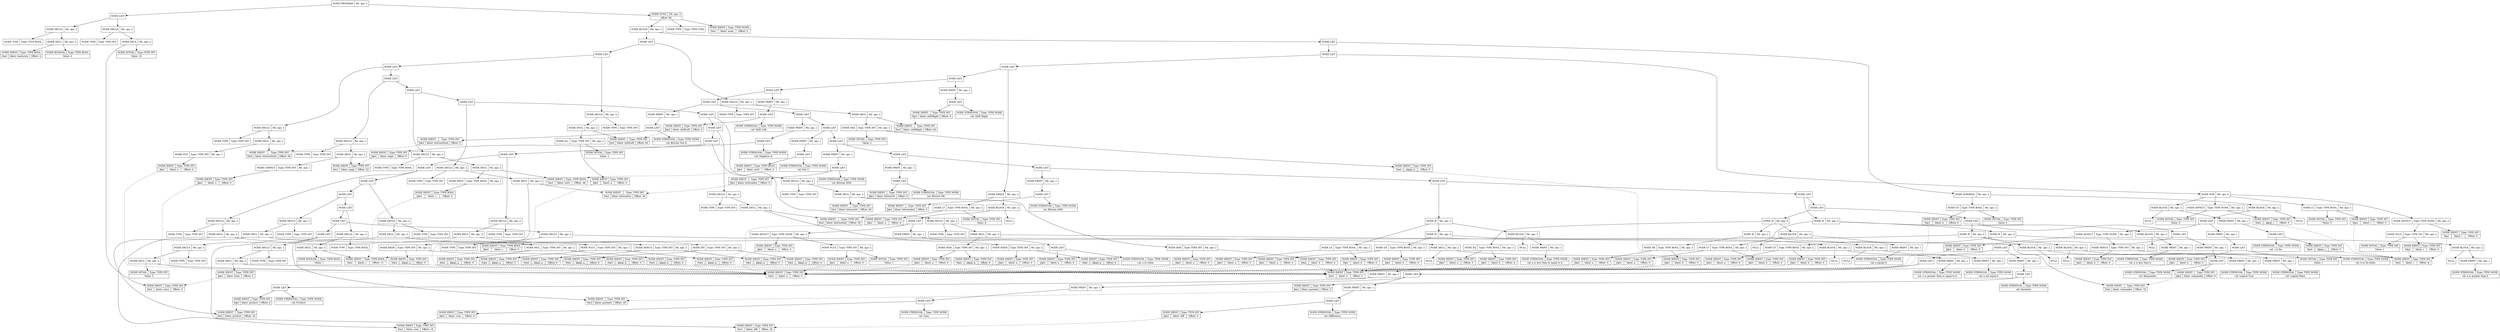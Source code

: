digraph global_vars {
    N1 [shape=record, label="{{NODE PROGRAM|Nb. ops: 2}}"];
    N2 [shape=record, label="{{NODE LIST}}"];
    N3 [shape=record, label="{{NODE DECLS|Nb. ops: 2}}"];
    N4 [shape=record, label="{{NODE TYPE|Type: TYPE INT}}"];
    edge[tailclip=true];
    N3 -> N4
    N5 [shape=record, label="{{NODE DECL|Nb. ops: 2}}"];
    N6 [shape=record, label="{{NODE IDENT|Type: TYPE INT}|{<decl>Decl      |Ident: intos|Offset: 0}}"];
    edge[tailclip=true];
    N5 -> N6
    N7 [shape=record, label="{{NODE INTVAL|Type: TYPE INT}|{Value: 10}}"];
    edge[tailclip=true];
    N5 -> N7
    edge[tailclip=true];
    N3 -> N5
    edge[tailclip=true];
    N2 -> N3
    N8 [shape=record, label="{{NODE DECLS|Nb. ops: 2}}"];
    N9 [shape=record, label="{{NODE TYPE|Type: TYPE BOOL}}"];
    edge[tailclip=true];
    N8 -> N9
    N10 [shape=record, label="{{NODE DECL|Nb. ops: 2}}"];
    N11 [shape=record, label="{{NODE IDENT|Type: TYPE BOOL}|{<decl>Decl      |Ident: boolustre|Offset: 4}}"];
    edge[tailclip=true];
    N10 -> N11
    N12 [shape=record, label="{{NODE BOOLVAL|Type: TYPE BOOL}|{Value: 0}}"];
    edge[tailclip=true];
    N10 -> N12
    edge[tailclip=true];
    N8 -> N10
    edge[tailclip=true];
    N2 -> N8
    edge[tailclip=true];
    N1 -> N2
    N13 [shape=record, label="{{NODE FUNC|Nb. ops: 3}|{offset: 68}}"];
    N14 [shape=record, label="{{NODE TYPE|Type: TYPE VOID}}"];
    edge[tailclip=true];
    N13 -> N14
    N15 [shape=record, label="{{NODE IDENT|Type: TYPE NONE}|{<decl>Decl      |Ident: main|Offset: 0}}"];
    edge[tailclip=true];
    N13 -> N15
    N16 [shape=record, label="{{NODE BLOCK|Nb. ops: 2}}"];
    N17 [shape=record, label="{{NODE LIST}}"];
    N18 [shape=record, label="{{NODE LIST}}"];
    N19 [shape=record, label="{{NODE LIST}}"];
    N20 [shape=record, label="{{NODE LIST}}"];
    N21 [shape=record, label="{{NODE LIST}}"];
    N22 [shape=record, label="{{NODE LIST}}"];
    N23 [shape=record, label="{{NODE LIST}}"];
    N24 [shape=record, label="{{NODE LIST}}"];
    N25 [shape=record, label="{{NODE LIST}}"];
    N26 [shape=record, label="{{NODE LIST}}"];
    N27 [shape=record, label="{{NODE LIST}}"];
    N28 [shape=record, label="{{NODE LIST}}"];
    N29 [shape=record, label="{{NODE LIST}}"];
    N30 [shape=record, label="{{NODE LIST}}"];
    N31 [shape=record, label="{{NODE LIST}}"];
    N32 [shape=record, label="{{NODE LIST}}"];
    N33 [shape=record, label="{{NODE DECLS|Nb. ops: 2}}"];
    N34 [shape=record, label="{{NODE TYPE|Type: TYPE INT}}"];
    edge[tailclip=true];
    N33 -> N34
    N35 [shape=record, label="{{NODE DECL|Nb. ops: 2}}"];
    N36 [shape=record, label="{{NODE IDENT|Type: TYPE INT}|{<decl>Decl      |Ident: a|Offset: 0}}"];
    edge[tailclip=true];
    N35 -> N36
    N37 [shape=record, label="{{NODE INTVAL|Type: TYPE INT}|{Value: 5}}"];
    edge[tailclip=true];
    N35 -> N37
    edge[tailclip=true];
    N33 -> N35
    edge[tailclip=true];
    N32 -> N33
    N38 [shape=record, label="{{NODE DECLS|Nb. ops: 2}}"];
    N39 [shape=record, label="{{NODE TYPE|Type: TYPE INT}}"];
    edge[tailclip=true];
    N38 -> N39
    N40 [shape=record, label="{{NODE DECL|Nb. ops: 2}}"];
    N41 [shape=record, label="{{NODE IDENT|Type: TYPE INT}|{<decl>Decl      |Ident: b|Offset: 4}}"];
    edge[tailclip=true];
    N40 -> N41
    N42 [shape=record, label="{{NODE IDENT|Type: TYPE INT}|{<decl>Decl      |Ident: intos|Offset: 0}}"];
    edge[tailclip=false];
    "N42":decl:c -> "N6" [style=dashed]
    edge[tailclip=true];
    N40 -> N42
    edge[tailclip=true];
    N38 -> N40
    edge[tailclip=true];
    N32 -> N38
    edge[tailclip=true];
    N31 -> N32
    N43 [shape=record, label="{{NODE DECLS|Nb. ops: 2}}"];
    N44 [shape=record, label="{{NODE TYPE|Type: TYPE INT}}"];
    edge[tailclip=true];
    N43 -> N44
    N45 [shape=record, label="{{NODE DECL|Nb. ops: 2}}"];
    N46 [shape=record, label="{{NODE IDENT|Type: TYPE INT}|{<decl>Decl      |Ident: i|Offset: 8}}"];
    edge[tailclip=true];
    N45 -> N46
    N47 [shape=record, label="{{NULL}}"];
    edge[tailclip=true];
    N45 -> N47
    edge[tailclip=true];
    N43 -> N45
    edge[tailclip=true];
    N31 -> N43
    edge[tailclip=true];
    N30 -> N31
    N48 [shape=record, label="{{NODE DECLS|Nb. ops: 2}}"];
    N49 [shape=record, label="{{NODE TYPE|Type: TYPE BOOL}}"];
    edge[tailclip=true];
    N48 -> N49
    N50 [shape=record, label="{{NODE DECL|Nb. ops: 2}}"];
    N51 [shape=record, label="{{NODE IDENT|Type: TYPE BOOL}|{<decl>Decl      |Ident: c|Offset: 12}}"];
    edge[tailclip=true];
    N50 -> N51
    N52 [shape=record, label="{{NODE BOOLVAL|Type: TYPE BOOL}|{Value: 1}}"];
    edge[tailclip=true];
    N50 -> N52
    edge[tailclip=true];
    N48 -> N50
    edge[tailclip=true];
    N30 -> N48
    edge[tailclip=true];
    N29 -> N30
    N53 [shape=record, label="{{NODE DECLS|Nb. ops: 2}}"];
    N54 [shape=record, label="{{NODE TYPE|Type: TYPE INT}}"];
    edge[tailclip=true];
    N53 -> N54
    N55 [shape=record, label="{{NODE DECL|Nb. ops: 2}}"];
    N56 [shape=record, label="{{NODE IDENT|Type: TYPE INT}|{<decl>Decl      |Ident: sum|Offset: 16}}"];
    edge[tailclip=true];
    N55 -> N56
    N57 [shape=record, label="{{NODE PLUS|Type: TYPE INT|Nb. ops: 2}}"];
    N58 [shape=record, label="{{NODE IDENT|Type: TYPE INT}|{<decl>Decl      |Ident: a|Offset: 0}}"];
    edge[tailclip=false];
    "N58":decl:c -> "N36" [style=dashed]
    edge[tailclip=true];
    N57 -> N58
    N59 [shape=record, label="{{NODE IDENT|Type: TYPE INT}|{<decl>Decl      |Ident: b|Offset: 0}}"];
    edge[tailclip=false];
    "N59":decl:c -> "N41" [style=dashed]
    edge[tailclip=true];
    N57 -> N59
    edge[tailclip=true];
    N55 -> N57
    edge[tailclip=true];
    N53 -> N55
    edge[tailclip=true];
    N29 -> N53
    edge[tailclip=true];
    N28 -> N29
    N60 [shape=record, label="{{NODE DECLS|Nb. ops: 2}}"];
    N61 [shape=record, label="{{NODE TYPE|Type: TYPE INT}}"];
    edge[tailclip=true];
    N60 -> N61
    N62 [shape=record, label="{{NODE DECL|Nb. ops: 2}}"];
    N63 [shape=record, label="{{NODE IDENT|Type: TYPE INT}|{<decl>Decl      |Ident: diff|Offset: 20}}"];
    edge[tailclip=true];
    N62 -> N63
    N64 [shape=record, label="{{NODE MINUS|Type: TYPE INT|Nb. ops: 2}}"];
    N65 [shape=record, label="{{NODE IDENT|Type: TYPE INT}|{<decl>Decl      |Ident: a|Offset: 0}}"];
    edge[tailclip=false];
    "N65":decl:c -> "N36" [style=dashed]
    edge[tailclip=true];
    N64 -> N65
    N66 [shape=record, label="{{NODE IDENT|Type: TYPE INT}|{<decl>Decl      |Ident: b|Offset: 0}}"];
    edge[tailclip=false];
    "N66":decl:c -> "N41" [style=dashed]
    edge[tailclip=true];
    N64 -> N66
    edge[tailclip=true];
    N62 -> N64
    edge[tailclip=true];
    N60 -> N62
    edge[tailclip=true];
    N28 -> N60
    edge[tailclip=true];
    N27 -> N28
    N67 [shape=record, label="{{NODE DECLS|Nb. ops: 2}}"];
    N68 [shape=record, label="{{NODE TYPE|Type: TYPE INT}}"];
    edge[tailclip=true];
    N67 -> N68
    N69 [shape=record, label="{{NODE DECL|Nb. ops: 2}}"];
    N70 [shape=record, label="{{NODE IDENT|Type: TYPE INT}|{<decl>Decl      |Ident: product|Offset: 24}}"];
    edge[tailclip=true];
    N69 -> N70
    N71 [shape=record, label="{{NODE MUL|Type: TYPE INT|Nb. ops: 2}}"];
    N72 [shape=record, label="{{NODE IDENT|Type: TYPE INT}|{<decl>Decl      |Ident: a|Offset: 0}}"];
    edge[tailclip=false];
    "N72":decl:c -> "N36" [style=dashed]
    edge[tailclip=true];
    N71 -> N72
    N73 [shape=record, label="{{NODE IDENT|Type: TYPE INT}|{<decl>Decl      |Ident: b|Offset: 0}}"];
    edge[tailclip=false];
    "N73":decl:c -> "N41" [style=dashed]
    edge[tailclip=true];
    N71 -> N73
    edge[tailclip=true];
    N69 -> N71
    edge[tailclip=true];
    N67 -> N69
    edge[tailclip=true];
    N27 -> N67
    edge[tailclip=true];
    N26 -> N27
    N74 [shape=record, label="{{NODE DECLS|Nb. ops: 2}}"];
    N75 [shape=record, label="{{NODE TYPE|Type: TYPE INT}}"];
    edge[tailclip=true];
    N74 -> N75
    N76 [shape=record, label="{{NODE DECL|Nb. ops: 2}}"];
    N77 [shape=record, label="{{NODE IDENT|Type: TYPE INT}|{<decl>Decl      |Ident: quotient|Offset: 28}}"];
    edge[tailclip=true];
    N76 -> N77
    N78 [shape=record, label="{{NODE DIV|Type: TYPE INT|Nb. ops: 2}}"];
    N79 [shape=record, label="{{NODE IDENT|Type: TYPE INT}|{<decl>Decl      |Ident: b|Offset: 0}}"];
    edge[tailclip=false];
    "N79":decl:c -> "N41" [style=dashed]
    edge[tailclip=true];
    N78 -> N79
    N80 [shape=record, label="{{NODE IDENT|Type: TYPE INT}|{<decl>Decl      |Ident: a|Offset: 0}}"];
    edge[tailclip=false];
    "N80":decl:c -> "N36" [style=dashed]
    edge[tailclip=true];
    N78 -> N80
    edge[tailclip=true];
    N76 -> N78
    edge[tailclip=true];
    N74 -> N76
    edge[tailclip=true];
    N26 -> N74
    edge[tailclip=true];
    N25 -> N26
    N81 [shape=record, label="{{NODE DECLS|Nb. ops: 2}}"];
    N82 [shape=record, label="{{NODE TYPE|Type: TYPE INT}}"];
    edge[tailclip=true];
    N81 -> N82
    N83 [shape=record, label="{{NODE DECL|Nb. ops: 2}}"];
    N84 [shape=record, label="{{NODE IDENT|Type: TYPE INT}|{<decl>Decl      |Ident: remainder|Offset: 32}}"];
    edge[tailclip=true];
    N83 -> N84
    N85 [shape=record, label="{{NODE MOD|Type: TYPE INT|Nb. ops: 2}}"];
    N86 [shape=record, label="{{NODE IDENT|Type: TYPE INT}|{<decl>Decl      |Ident: b|Offset: 0}}"];
    edge[tailclip=false];
    "N86":decl:c -> "N41" [style=dashed]
    edge[tailclip=true];
    N85 -> N86
    N87 [shape=record, label="{{NODE IDENT|Type: TYPE INT}|{<decl>Decl      |Ident: a|Offset: 0}}"];
    edge[tailclip=false];
    "N87":decl:c -> "N36" [style=dashed]
    edge[tailclip=true];
    N85 -> N87
    edge[tailclip=true];
    N83 -> N85
    edge[tailclip=true];
    N81 -> N83
    edge[tailclip=true];
    N25 -> N81
    edge[tailclip=true];
    N24 -> N25
    N88 [shape=record, label="{{NODE DECLS|Nb. ops: 2}}"];
    N89 [shape=record, label="{{NODE TYPE|Type: TYPE INT}}"];
    edge[tailclip=true];
    N88 -> N89
    N90 [shape=record, label="{{NODE DECL|Nb. ops: 2}}"];
    N91 [shape=record, label="{{NODE IDENT|Type: TYPE INT}|{<decl>Decl      |Ident: bitwiseAnd|Offset: 36}}"];
    edge[tailclip=true];
    N90 -> N91
    N92 [shape=record, label="{{NODE BAND|Type: TYPE INT|Nb. ops: 2}}"];
    N93 [shape=record, label="{{NODE IDENT|Type: TYPE INT}|{<decl>Decl      |Ident: a|Offset: 0}}"];
    edge[tailclip=false];
    "N93":decl:c -> "N36" [style=dashed]
    edge[tailclip=true];
    N92 -> N93
    N94 [shape=record, label="{{NODE IDENT|Type: TYPE INT}|{<decl>Decl      |Ident: b|Offset: 0}}"];
    edge[tailclip=false];
    "N94":decl:c -> "N41" [style=dashed]
    edge[tailclip=true];
    N92 -> N94
    edge[tailclip=true];
    N90 -> N92
    edge[tailclip=true];
    N88 -> N90
    edge[tailclip=true];
    N24 -> N88
    edge[tailclip=true];
    N23 -> N24
    N95 [shape=record, label="{{NODE DECLS|Nb. ops: 2}}"];
    N96 [shape=record, label="{{NODE TYPE|Type: TYPE INT}}"];
    edge[tailclip=true];
    N95 -> N96
    N97 [shape=record, label="{{NODE DECL|Nb. ops: 2}}"];
    N98 [shape=record, label="{{NODE IDENT|Type: TYPE INT}|{<decl>Decl      |Ident: bitwiseOr|Offset: 40}}"];
    edge[tailclip=true];
    N97 -> N98
    N99 [shape=record, label="{{NODE BOR|Type: TYPE INT|Nb. ops: 2}}"];
    N100 [shape=record, label="{{NODE IDENT|Type: TYPE INT}|{<decl>Decl      |Ident: a|Offset: 0}}"];
    edge[tailclip=false];
    "N100":decl:c -> "N36" [style=dashed]
    edge[tailclip=true];
    N99 -> N100
    N101 [shape=record, label="{{NODE IDENT|Type: TYPE INT}|{<decl>Decl      |Ident: b|Offset: 0}}"];
    edge[tailclip=false];
    "N101":decl:c -> "N41" [style=dashed]
    edge[tailclip=true];
    N99 -> N101
    edge[tailclip=true];
    N97 -> N99
    edge[tailclip=true];
    N95 -> N97
    edge[tailclip=true];
    N23 -> N95
    edge[tailclip=true];
    N22 -> N23
    N102 [shape=record, label="{{NODE DECLS|Nb. ops: 2}}"];
    N103 [shape=record, label="{{NODE TYPE|Type: TYPE INT}}"];
    edge[tailclip=true];
    N102 -> N103
    N104 [shape=record, label="{{NODE DECL|Nb. ops: 2}}"];
    N105 [shape=record, label="{{NODE IDENT|Type: TYPE INT}|{<decl>Decl      |Ident: bitwiseXor|Offset: 44}}"];
    edge[tailclip=true];
    N104 -> N105
    N106 [shape=record, label="{{NODE BXOR|Type: TYPE INT|Nb. ops: 2}}"];
    N107 [shape=record, label="{{NODE IDENT|Type: TYPE INT}|{<decl>Decl      |Ident: a|Offset: 0}}"];
    edge[tailclip=false];
    "N107":decl:c -> "N36" [style=dashed]
    edge[tailclip=true];
    N106 -> N107
    N108 [shape=record, label="{{NODE IDENT|Type: TYPE INT}|{<decl>Decl      |Ident: b|Offset: 0}}"];
    edge[tailclip=false];
    "N108":decl:c -> "N41" [style=dashed]
    edge[tailclip=true];
    N106 -> N108
    edge[tailclip=true];
    N104 -> N106
    edge[tailclip=true];
    N102 -> N104
    edge[tailclip=true];
    N22 -> N102
    edge[tailclip=true];
    N21 -> N22
    N109 [shape=record, label="{{NODE DECLS|Nb. ops: 2}}"];
    N110 [shape=record, label="{{NODE TYPE|Type: TYPE BOOL}}"];
    edge[tailclip=true];
    N109 -> N110
    N111 [shape=record, label="{{NODE DECL|Nb. ops: 2}}"];
    N112 [shape=record, label="{{NODE IDENT|Type: TYPE BOOL}|{<decl>Decl      |Ident: notC|Offset: 48}}"];
    edge[tailclip=true];
    N111 -> N112
    N113 [shape=record, label="{{NODE BNOT|Type: TYPE BOOL|Nb. ops: 1}}"];
    N114 [shape=record, label="{{NODE IDENT|Type: TYPE BOOL}|{<decl>Decl      |Ident: c|Offset: 0}}"];
    edge[tailclip=false];
    "N114":decl:c -> "N51" [style=dashed]
    edge[tailclip=true];
    N113 -> N114
    edge[tailclip=true];
    N111 -> N113
    edge[tailclip=true];
    N109 -> N111
    edge[tailclip=true];
    N21 -> N109
    edge[tailclip=true];
    N20 -> N21
    N115 [shape=record, label="{{NODE DECLS|Nb. ops: 2}}"];
    N116 [shape=record, label="{{NODE TYPE|Type: TYPE INT}}"];
    edge[tailclip=true];
    N115 -> N116
    N117 [shape=record, label="{{NODE DECL|Nb. ops: 2}}"];
    N118 [shape=record, label="{{NODE IDENT|Type: TYPE INT}|{<decl>Decl      |Ident: negA|Offset: 52}}"];
    edge[tailclip=true];
    N117 -> N118
    N119 [shape=record, label="{{NODE UMINUS|Type: TYPE INT|Nb. ops: 1}}"];
    N120 [shape=record, label="{{NODE IDENT|Type: TYPE INT}|{<decl>Decl      |Ident: a|Offset: 0}}"];
    edge[tailclip=false];
    "N120":decl:c -> "N36" [style=dashed]
    edge[tailclip=true];
    N119 -> N120
    edge[tailclip=true];
    N117 -> N119
    edge[tailclip=true];
    N115 -> N117
    edge[tailclip=true];
    N20 -> N115
    edge[tailclip=true];
    N19 -> N20
    N121 [shape=record, label="{{NODE DECLS|Nb. ops: 2}}"];
    N122 [shape=record, label="{{NODE TYPE|Type: TYPE INT}}"];
    edge[tailclip=true];
    N121 -> N122
    N123 [shape=record, label="{{NODE DECL|Nb. ops: 2}}"];
    N124 [shape=record, label="{{NODE IDENT|Type: TYPE INT}|{<decl>Decl      |Ident: bitwiseNotA|Offset: 56}}"];
    edge[tailclip=true];
    N123 -> N124
    N125 [shape=record, label="{{NODE NOT|Type: TYPE INT|Nb. ops: 1}}"];
    N126 [shape=record, label="{{NODE IDENT|Type: TYPE INT}|{<decl>Decl      |Ident: a|Offset: 0}}"];
    edge[tailclip=false];
    "N126":decl:c -> "N36" [style=dashed]
    edge[tailclip=true];
    N125 -> N126
    edge[tailclip=true];
    N123 -> N125
    edge[tailclip=true];
    N121 -> N123
    edge[tailclip=true];
    N19 -> N121
    edge[tailclip=true];
    N18 -> N19
    N127 [shape=record, label="{{NODE DECLS|Nb. ops: 2}}"];
    N128 [shape=record, label="{{NODE TYPE|Type: TYPE INT}}"];
    edge[tailclip=true];
    N127 -> N128
    N129 [shape=record, label="{{NODE DECL|Nb. ops: 2}}"];
    N130 [shape=record, label="{{NODE IDENT|Type: TYPE INT}|{<decl>Decl      |Ident: shiftLeft|Offset: 60}}"];
    edge[tailclip=true];
    N129 -> N130
    N131 [shape=record, label="{{NODE SLL|Type: TYPE INT|Nb. ops: 2}}"];
    N132 [shape=record, label="{{NODE IDENT|Type: TYPE INT}|{<decl>Decl      |Ident: a|Offset: 0}}"];
    edge[tailclip=false];
    "N132":decl:c -> "N36" [style=dashed]
    edge[tailclip=true];
    N131 -> N132
    N133 [shape=record, label="{{NODE INTVAL|Type: TYPE INT}|{Value: 2}}"];
    edge[tailclip=true];
    N131 -> N133
    edge[tailclip=true];
    N129 -> N131
    edge[tailclip=true];
    N127 -> N129
    edge[tailclip=true];
    N18 -> N127
    edge[tailclip=true];
    N17 -> N18
    N134 [shape=record, label="{{NODE DECLS|Nb. ops: 2}}"];
    N135 [shape=record, label="{{NODE TYPE|Type: TYPE INT}}"];
    edge[tailclip=true];
    N134 -> N135
    N136 [shape=record, label="{{NODE DECL|Nb. ops: 2}}"];
    N137 [shape=record, label="{{NODE IDENT|Type: TYPE INT}|{<decl>Decl      |Ident: shiftRight|Offset: 64}}"];
    edge[tailclip=true];
    N136 -> N137
    N138 [shape=record, label="{{NODE SRA|Type: TYPE INT|Nb. ops: 2}}"];
    N139 [shape=record, label="{{NODE IDENT|Type: TYPE INT}|{<decl>Decl      |Ident: b|Offset: 0}}"];
    edge[tailclip=false];
    "N139":decl:c -> "N41" [style=dashed]
    edge[tailclip=true];
    N138 -> N139
    N140 [shape=record, label="{{NODE INTVAL|Type: TYPE INT}|{Value: 2}}"];
    edge[tailclip=true];
    N138 -> N140
    edge[tailclip=true];
    N136 -> N138
    edge[tailclip=true];
    N134 -> N136
    edge[tailclip=true];
    N17 -> N134
    edge[tailclip=true];
    N16 -> N17
    N141 [shape=record, label="{{NODE LIST}}"];
    N142 [shape=record, label="{{NODE LIST}}"];
    N143 [shape=record, label="{{NODE LIST}}"];
    N144 [shape=record, label="{{NODE LIST}}"];
    N145 [shape=record, label="{{NODE LIST}}"];
    N146 [shape=record, label="{{NODE LIST}}"];
    N147 [shape=record, label="{{NODE LIST}}"];
    N148 [shape=record, label="{{NODE LIST}}"];
    N149 [shape=record, label="{{NODE LIST}}"];
    N150 [shape=record, label="{{NODE LIST}}"];
    N151 [shape=record, label="{{NODE LIST}}"];
    N152 [shape=record, label="{{NODE LIST}}"];
    N153 [shape=record, label="{{NODE LIST}}"];
    N154 [shape=record, label="{{NODE LIST}}"];
    N155 [shape=record, label="{{NODE LIST}}"];
    N156 [shape=record, label="{{NODE LIST}}"];
    N157 [shape=record, label="{{NODE LIST}}"];
    N158 [shape=record, label="{{NODE LIST}}"];
    N159 [shape=record, label="{{NODE LIST}}"];
    N160 [shape=record, label="{{NODE PRINT|Nb. ops: 1}}"];
    N161 [shape=record, label="{{NODE LIST}}"];
    N162 [shape=record, label="{{NODE STRINGVAL|Type: TYPE NONE}|{val: Sum: }}"];
    edge[tailclip=true];
    N161 -> N162
    N163 [shape=record, label="{{NODE IDENT|Type: TYPE INT}|{<decl>Decl      |Ident: sum|Offset: 0}}"];
    edge[tailclip=false];
    "N163":decl:c -> "N56" [style=dashed]
    edge[tailclip=true];
    N161 -> N163
    edge[tailclip=true];
    N160 -> N161
    edge[tailclip=true];
    N159 -> N160
    N164 [shape=record, label="{{NODE PRINT|Nb. ops: 1}}"];
    N165 [shape=record, label="{{NODE LIST}}"];
    N166 [shape=record, label="{{NODE STRINGVAL|Type: TYPE NONE}|{val: Difference: }}"];
    edge[tailclip=true];
    N165 -> N166
    N167 [shape=record, label="{{NODE IDENT|Type: TYPE INT}|{<decl>Decl      |Ident: diff|Offset: 0}}"];
    edge[tailclip=false];
    "N167":decl:c -> "N63" [style=dashed]
    edge[tailclip=true];
    N165 -> N167
    edge[tailclip=true];
    N164 -> N165
    edge[tailclip=true];
    N159 -> N164
    edge[tailclip=true];
    N158 -> N159
    N168 [shape=record, label="{{NODE PRINT|Nb. ops: 1}}"];
    N169 [shape=record, label="{{NODE LIST}}"];
    N170 [shape=record, label="{{NODE STRINGVAL|Type: TYPE NONE}|{val: Product: }}"];
    edge[tailclip=true];
    N169 -> N170
    N171 [shape=record, label="{{NODE IDENT|Type: TYPE INT}|{<decl>Decl      |Ident: product|Offset: 0}}"];
    edge[tailclip=false];
    "N171":decl:c -> "N70" [style=dashed]
    edge[tailclip=true];
    N169 -> N171
    edge[tailclip=true];
    N168 -> N169
    edge[tailclip=true];
    N158 -> N168
    edge[tailclip=true];
    N157 -> N158
    N172 [shape=record, label="{{NODE PRINT|Nb. ops: 1}}"];
    N173 [shape=record, label="{{NODE LIST}}"];
    N174 [shape=record, label="{{NODE STRINGVAL|Type: TYPE NONE}|{val: Quotient: }}"];
    edge[tailclip=true];
    N173 -> N174
    N175 [shape=record, label="{{NODE IDENT|Type: TYPE INT}|{<decl>Decl      |Ident: quotient|Offset: 0}}"];
    edge[tailclip=false];
    "N175":decl:c -> "N77" [style=dashed]
    edge[tailclip=true];
    N173 -> N175
    edge[tailclip=true];
    N172 -> N173
    edge[tailclip=true];
    N157 -> N172
    edge[tailclip=true];
    N156 -> N157
    N176 [shape=record, label="{{NODE PRINT|Nb. ops: 1}}"];
    N177 [shape=record, label="{{NODE LIST}}"];
    N178 [shape=record, label="{{NODE STRINGVAL|Type: TYPE NONE}|{val: Remainder: }}"];
    edge[tailclip=true];
    N177 -> N178
    N179 [shape=record, label="{{NODE IDENT|Type: TYPE INT}|{<decl>Decl      |Ident: remainder|Offset: 0}}"];
    edge[tailclip=false];
    "N179":decl:c -> "N84" [style=dashed]
    edge[tailclip=true];
    N177 -> N179
    edge[tailclip=true];
    N176 -> N177
    edge[tailclip=true];
    N156 -> N176
    edge[tailclip=true];
    N155 -> N156
    N180 [shape=record, label="{{NODE IF|Nb. ops: 3}}"];
    N181 [shape=record, label="{{NODE IDENT|Type: TYPE BOOL}|{<decl>Decl      |Ident: c|Offset: 0}}"];
    edge[tailclip=false];
    "N181":decl:c -> "N51" [style=dashed]
    edge[tailclip=true];
    N180 -> N181
    N182 [shape=record, label="{{NODE BLOCK|Nb. ops: 2}}"];
    N183 [shape=record, label="{{NULL}}"];
    edge[tailclip=true];
    N182 -> N183
    N184 [shape=record, label="{{NODE PRINT|Nb. ops: 1}}"];
    N185 [shape=record, label="{{NODE STRINGVAL|Type: TYPE NONE}|{val: Logical True}}"];
    edge[tailclip=true];
    N184 -> N185
    edge[tailclip=true];
    N182 -> N184
    edge[tailclip=true];
    N180 -> N182
    N186 [shape=record, label="{{NODE BLOCK|Nb. ops: 2}}"];
    N187 [shape=record, label="{{NULL}}"];
    edge[tailclip=true];
    N186 -> N187
    N188 [shape=record, label="{{NODE PRINT|Nb. ops: 1}}"];
    N189 [shape=record, label="{{NODE STRINGVAL|Type: TYPE NONE}|{val: Logical False}}"];
    edge[tailclip=true];
    N188 -> N189
    edge[tailclip=true];
    N186 -> N188
    edge[tailclip=true];
    N180 -> N186
    edge[tailclip=true];
    N155 -> N180
    edge[tailclip=true];
    N154 -> N155
    N190 [shape=record, label="{{NODE IF|Nb. ops: 3}}"];
    N191 [shape=record, label="{{NODE EQ|Type: TYPE BOOL|Nb. ops: 2}}"];
    N192 [shape=record, label="{{NODE IDENT|Type: TYPE INT}|{<decl>Decl      |Ident: a|Offset: 0}}"];
    edge[tailclip=false];
    "N192":decl:c -> "N36" [style=dashed]
    edge[tailclip=true];
    N191 -> N192
    N193 [shape=record, label="{{NODE IDENT|Type: TYPE INT}|{<decl>Decl      |Ident: b|Offset: 0}}"];
    edge[tailclip=false];
    "N193":decl:c -> "N41" [style=dashed]
    edge[tailclip=true];
    N191 -> N193
    edge[tailclip=true];
    N190 -> N191
    N194 [shape=record, label="{{NODE BLOCK|Nb. ops: 2}}"];
    N195 [shape=record, label="{{NULL}}"];
    edge[tailclip=true];
    N194 -> N195
    N196 [shape=record, label="{{NODE PRINT|Nb. ops: 1}}"];
    N197 [shape=record, label="{{NODE STRINGVAL|Type: TYPE NONE}|{val: a equals b}}"];
    edge[tailclip=true];
    N196 -> N197
    edge[tailclip=true];
    N194 -> N196
    edge[tailclip=true];
    N190 -> N194
    N198 [shape=record, label="{{NODE IF|Nb. ops: 2}}"];
    N199 [shape=record, label="{{NODE NE|Type: TYPE BOOL|Nb. ops: 2}}"];
    N200 [shape=record, label="{{NODE IDENT|Type: TYPE INT}|{<decl>Decl      |Ident: a|Offset: 0}}"];
    edge[tailclip=false];
    "N200":decl:c -> "N36" [style=dashed]
    edge[tailclip=true];
    N199 -> N200
    N201 [shape=record, label="{{NODE IDENT|Type: TYPE INT}|{<decl>Decl      |Ident: b|Offset: 0}}"];
    edge[tailclip=false];
    "N201":decl:c -> "N41" [style=dashed]
    edge[tailclip=true];
    N199 -> N201
    edge[tailclip=true];
    N198 -> N199
    N202 [shape=record, label="{{NODE BLOCK|Nb. ops: 2}}"];
    N203 [shape=record, label="{{NULL}}"];
    edge[tailclip=true];
    N202 -> N203
    N204 [shape=record, label="{{NODE PRINT|Nb. ops: 1}}"];
    N205 [shape=record, label="{{NODE STRINGVAL|Type: TYPE NONE}|{val: a not equal b}}"];
    edge[tailclip=true];
    N204 -> N205
    edge[tailclip=true];
    N202 -> N204
    edge[tailclip=true];
    N198 -> N202
    edge[tailclip=true];
    N190 -> N198
    edge[tailclip=true];
    N154 -> N190
    edge[tailclip=true];
    N153 -> N154
    N206 [shape=record, label="{{NODE IF|Nb. ops: 3}}"];
    N207 [shape=record, label="{{NODE LT|Type: TYPE BOOL|Nb. ops: 2}}"];
    N208 [shape=record, label="{{NODE IDENT|Type: TYPE INT}|{<decl>Decl      |Ident: a|Offset: 0}}"];
    edge[tailclip=false];
    "N208":decl:c -> "N36" [style=dashed]
    edge[tailclip=true];
    N207 -> N208
    N209 [shape=record, label="{{NODE IDENT|Type: TYPE INT}|{<decl>Decl      |Ident: b|Offset: 0}}"];
    edge[tailclip=false];
    "N209":decl:c -> "N41" [style=dashed]
    edge[tailclip=true];
    N207 -> N209
    edge[tailclip=true];
    N206 -> N207
    N210 [shape=record, label="{{NODE BLOCK|Nb. ops: 2}}"];
    N211 [shape=record, label="{{NULL}}"];
    edge[tailclip=true];
    N210 -> N211
    N212 [shape=record, label="{{NODE PRINT|Nb. ops: 1}}"];
    N213 [shape=record, label="{{NODE STRINGVAL|Type: TYPE NONE}|{val: a is less than b}}"];
    edge[tailclip=true];
    N212 -> N213
    edge[tailclip=true];
    N210 -> N212
    edge[tailclip=true];
    N206 -> N210
    N214 [shape=record, label="{{NODE IF|Nb. ops: 2}}"];
    N215 [shape=record, label="{{NODE GT|Type: TYPE BOOL|Nb. ops: 2}}"];
    N216 [shape=record, label="{{NODE IDENT|Type: TYPE INT}|{<decl>Decl      |Ident: a|Offset: 0}}"];
    edge[tailclip=false];
    "N216":decl:c -> "N36" [style=dashed]
    edge[tailclip=true];
    N215 -> N216
    N217 [shape=record, label="{{NODE IDENT|Type: TYPE INT}|{<decl>Decl      |Ident: b|Offset: 0}}"];
    edge[tailclip=false];
    "N217":decl:c -> "N41" [style=dashed]
    edge[tailclip=true];
    N215 -> N217
    edge[tailclip=true];
    N214 -> N215
    N218 [shape=record, label="{{NODE BLOCK|Nb. ops: 2}}"];
    N219 [shape=record, label="{{NULL}}"];
    edge[tailclip=true];
    N218 -> N219
    N220 [shape=record, label="{{NODE PRINT|Nb. ops: 1}}"];
    N221 [shape=record, label="{{NODE STRINGVAL|Type: TYPE NONE}|{val: a is greater than b}}"];
    edge[tailclip=true];
    N220 -> N221
    edge[tailclip=true];
    N218 -> N220
    edge[tailclip=true];
    N214 -> N218
    edge[tailclip=true];
    N206 -> N214
    edge[tailclip=true];
    N153 -> N206
    edge[tailclip=true];
    N152 -> N153
    N222 [shape=record, label="{{NODE IF|Nb. ops: 3}}"];
    N223 [shape=record, label="{{NODE LE|Type: TYPE BOOL|Nb. ops: 2}}"];
    N224 [shape=record, label="{{NODE IDENT|Type: TYPE INT}|{<decl>Decl      |Ident: a|Offset: 0}}"];
    edge[tailclip=false];
    "N224":decl:c -> "N36" [style=dashed]
    edge[tailclip=true];
    N223 -> N224
    N225 [shape=record, label="{{NODE IDENT|Type: TYPE INT}|{<decl>Decl      |Ident: b|Offset: 0}}"];
    edge[tailclip=false];
    "N225":decl:c -> "N41" [style=dashed]
    edge[tailclip=true];
    N223 -> N225
    edge[tailclip=true];
    N222 -> N223
    N226 [shape=record, label="{{NODE BLOCK|Nb. ops: 2}}"];
    N227 [shape=record, label="{{NULL}}"];
    edge[tailclip=true];
    N226 -> N227
    N228 [shape=record, label="{{NODE PRINT|Nb. ops: 1}}"];
    N229 [shape=record, label="{{NODE STRINGVAL|Type: TYPE NONE}|{val: a is less than or equal to b}}"];
    edge[tailclip=true];
    N228 -> N229
    edge[tailclip=true];
    N226 -> N228
    edge[tailclip=true];
    N222 -> N226
    N230 [shape=record, label="{{NODE IF|Nb. ops: 2}}"];
    N231 [shape=record, label="{{NODE GE|Type: TYPE BOOL|Nb. ops: 2}}"];
    N232 [shape=record, label="{{NODE IDENT|Type: TYPE INT}|{<decl>Decl      |Ident: a|Offset: 0}}"];
    edge[tailclip=false];
    "N232":decl:c -> "N36" [style=dashed]
    edge[tailclip=true];
    N231 -> N232
    N233 [shape=record, label="{{NODE IDENT|Type: TYPE INT}|{<decl>Decl      |Ident: b|Offset: 0}}"];
    edge[tailclip=false];
    "N233":decl:c -> "N41" [style=dashed]
    edge[tailclip=true];
    N231 -> N233
    edge[tailclip=true];
    N230 -> N231
    N234 [shape=record, label="{{NODE BLOCK|Nb. ops: 2}}"];
    N235 [shape=record, label="{{NULL}}"];
    edge[tailclip=true];
    N234 -> N235
    N236 [shape=record, label="{{NODE PRINT|Nb. ops: 1}}"];
    N237 [shape=record, label="{{NODE STRINGVAL|Type: TYPE NONE}|{val: a is greater than or equal to b}}"];
    edge[tailclip=true];
    N236 -> N237
    edge[tailclip=true];
    N234 -> N236
    edge[tailclip=true];
    N230 -> N234
    edge[tailclip=true];
    N222 -> N230
    edge[tailclip=true];
    N152 -> N222
    edge[tailclip=true];
    N151 -> N152
    N238 [shape=record, label="{{NODE PRINT|Nb. ops: 1}}"];
    N239 [shape=record, label="{{NODE LIST}}"];
    N240 [shape=record, label="{{NODE STRINGVAL|Type: TYPE NONE}|{val: Bitwise AND: }}"];
    edge[tailclip=true];
    N239 -> N240
    N241 [shape=record, label="{{NODE IDENT|Type: TYPE INT}|{<decl>Decl      |Ident: bitwiseAnd|Offset: 0}}"];
    edge[tailclip=false];
    "N241":decl:c -> "N91" [style=dashed]
    edge[tailclip=true];
    N239 -> N241
    edge[tailclip=true];
    N238 -> N239
    edge[tailclip=true];
    N151 -> N238
    edge[tailclip=true];
    N150 -> N151
    N242 [shape=record, label="{{NODE PRINT|Nb. ops: 1}}"];
    N243 [shape=record, label="{{NODE LIST}}"];
    N244 [shape=record, label="{{NODE STRINGVAL|Type: TYPE NONE}|{val: Bitwise OR: }}"];
    edge[tailclip=true];
    N243 -> N244
    N245 [shape=record, label="{{NODE IDENT|Type: TYPE INT}|{<decl>Decl      |Ident: bitwiseOr|Offset: 0}}"];
    edge[tailclip=false];
    "N245":decl:c -> "N98" [style=dashed]
    edge[tailclip=true];
    N243 -> N245
    edge[tailclip=true];
    N242 -> N243
    edge[tailclip=true];
    N150 -> N242
    edge[tailclip=true];
    N149 -> N150
    N246 [shape=record, label="{{NODE PRINT|Nb. ops: 1}}"];
    N247 [shape=record, label="{{NODE LIST}}"];
    N248 [shape=record, label="{{NODE STRINGVAL|Type: TYPE NONE}|{val: Bitwise XOR: }}"];
    edge[tailclip=true];
    N247 -> N248
    N249 [shape=record, label="{{NODE IDENT|Type: TYPE INT}|{<decl>Decl      |Ident: bitwiseXor|Offset: 0}}"];
    edge[tailclip=false];
    "N249":decl:c -> "N105" [style=dashed]
    edge[tailclip=true];
    N247 -> N249
    edge[tailclip=true];
    N246 -> N247
    edge[tailclip=true];
    N149 -> N246
    edge[tailclip=true];
    N148 -> N149
    N250 [shape=record, label="{{NODE PRINT|Nb. ops: 1}}"];
    N251 [shape=record, label="{{NODE LIST}}"];
    N252 [shape=record, label="{{NODE STRINGVAL|Type: TYPE NONE}|{val: Not C: }}"];
    edge[tailclip=true];
    N251 -> N252
    N253 [shape=record, label="{{NODE IDENT|Type: TYPE BOOL}|{<decl>Decl      |Ident: notC|Offset: 0}}"];
    edge[tailclip=false];
    "N253":decl:c -> "N112" [style=dashed]
    edge[tailclip=true];
    N251 -> N253
    edge[tailclip=true];
    N250 -> N251
    edge[tailclip=true];
    N148 -> N250
    edge[tailclip=true];
    N147 -> N148
    N254 [shape=record, label="{{NODE PRINT|Nb. ops: 1}}"];
    N255 [shape=record, label="{{NODE LIST}}"];
    N256 [shape=record, label="{{NODE STRINGVAL|Type: TYPE NONE}|{val: Negative A: }}"];
    edge[tailclip=true];
    N255 -> N256
    N257 [shape=record, label="{{NODE IDENT|Type: TYPE INT}|{<decl>Decl      |Ident: negA|Offset: 0}}"];
    edge[tailclip=false];
    "N257":decl:c -> "N118" [style=dashed]
    edge[tailclip=true];
    N255 -> N257
    edge[tailclip=true];
    N254 -> N255
    edge[tailclip=true];
    N147 -> N254
    edge[tailclip=true];
    N146 -> N147
    N258 [shape=record, label="{{NODE PRINT|Nb. ops: 1}}"];
    N259 [shape=record, label="{{NODE LIST}}"];
    N260 [shape=record, label="{{NODE STRINGVAL|Type: TYPE NONE}|{val: Bitwise Not A: }}"];
    edge[tailclip=true];
    N259 -> N260
    N261 [shape=record, label="{{NODE IDENT|Type: TYPE INT}|{<decl>Decl      |Ident: bitwiseNotA|Offset: 0}}"];
    edge[tailclip=false];
    "N261":decl:c -> "N124" [style=dashed]
    edge[tailclip=true];
    N259 -> N261
    edge[tailclip=true];
    N258 -> N259
    edge[tailclip=true];
    N146 -> N258
    edge[tailclip=true];
    N145 -> N146
    N262 [shape=record, label="{{NODE PRINT|Nb. ops: 1}}"];
    N263 [shape=record, label="{{NODE LIST}}"];
    N264 [shape=record, label="{{NODE STRINGVAL|Type: TYPE NONE}|{val: Shift Left: }}"];
    edge[tailclip=true];
    N263 -> N264
    N265 [shape=record, label="{{NODE IDENT|Type: TYPE INT}|{<decl>Decl      |Ident: shiftLeft|Offset: 0}}"];
    edge[tailclip=false];
    "N265":decl:c -> "N130" [style=dashed]
    edge[tailclip=true];
    N263 -> N265
    edge[tailclip=true];
    N262 -> N263
    edge[tailclip=true];
    N145 -> N262
    edge[tailclip=true];
    N144 -> N145
    N266 [shape=record, label="{{NODE PRINT|Nb. ops: 1}}"];
    N267 [shape=record, label="{{NODE LIST}}"];
    N268 [shape=record, label="{{NODE STRINGVAL|Type: TYPE NONE}|{val: Shift Right: }}"];
    edge[tailclip=true];
    N267 -> N268
    N269 [shape=record, label="{{NODE IDENT|Type: TYPE INT}|{<decl>Decl      |Ident: shiftRight|Offset: 0}}"];
    edge[tailclip=false];
    "N269":decl:c -> "N137" [style=dashed]
    edge[tailclip=true];
    N267 -> N269
    edge[tailclip=true];
    N266 -> N267
    edge[tailclip=true];
    N144 -> N266
    edge[tailclip=true];
    N143 -> N144
    N270 [shape=record, label="{{NODE WHILE|Nb. ops: 2}}"];
    N271 [shape=record, label="{{NODE LT|Type: TYPE BOOL|Nb. ops: 2}}"];
    N272 [shape=record, label="{{NODE IDENT|Type: TYPE INT}|{<decl>Decl      |Ident: a|Offset: 0}}"];
    edge[tailclip=false];
    "N272":decl:c -> "N36" [style=dashed]
    edge[tailclip=true];
    N271 -> N272
    N273 [shape=record, label="{{NODE INTVAL|Type: TYPE INT}|{Value: 8}}"];
    edge[tailclip=true];
    N271 -> N273
    edge[tailclip=true];
    N270 -> N271
    N274 [shape=record, label="{{NODE BLOCK|Nb. ops: 2}}"];
    N275 [shape=record, label="{{NULL}}"];
    edge[tailclip=true];
    N274 -> N275
    N276 [shape=record, label="{{NODE LIST}}"];
    N277 [shape=record, label="{{NODE PRINT|Nb. ops: 1}}"];
    N278 [shape=record, label="{{NODE LIST}}"];
    N279 [shape=record, label="{{NODE STRINGVAL|Type: TYPE NONE}|{val: a in while: }}"];
    edge[tailclip=true];
    N278 -> N279
    N280 [shape=record, label="{{NODE IDENT|Type: TYPE INT}|{<decl>Decl      |Ident: a|Offset: 0}}"];
    edge[tailclip=false];
    "N280":decl:c -> "N36" [style=dashed]
    edge[tailclip=true];
    N278 -> N280
    edge[tailclip=true];
    N277 -> N278
    edge[tailclip=true];
    N276 -> N277
    N281 [shape=record, label="{{NODE AFFECT|Type: TYPE NONE|Nb. ops: 2}}"];
    N282 [shape=record, label="{{NODE IDENT|Type: TYPE INT}|{<decl>Decl      |Ident: a|Offset: 0}}"];
    edge[tailclip=false];
    "N282":decl:c -> "N36" [style=dashed]
    edge[tailclip=true];
    N281 -> N282
    N283 [shape=record, label="{{NODE PLUS|Type: TYPE INT|Nb. ops: 2}}"];
    N284 [shape=record, label="{{NODE IDENT|Type: TYPE INT}|{<decl>Decl      |Ident: a|Offset: 0}}"];
    edge[tailclip=false];
    "N284":decl:c -> "N36" [style=dashed]
    edge[tailclip=true];
    N283 -> N284
    N285 [shape=record, label="{{NODE INTVAL|Type: TYPE INT}|{Value: 1}}"];
    edge[tailclip=true];
    N283 -> N285
    edge[tailclip=true];
    N281 -> N283
    edge[tailclip=true];
    N276 -> N281
    edge[tailclip=true];
    N274 -> N276
    edge[tailclip=true];
    N270 -> N274
    edge[tailclip=true];
    N143 -> N270
    edge[tailclip=true];
    N142 -> N143
    N286 [shape=record, label="{{NODE FOR|Nb. ops: 4}}"];
    N287 [shape=record, label="{{NODE AFFECT|Type: TYPE NONE|Nb. ops: 2}}"];
    N288 [shape=record, label="{{NODE IDENT|Type: TYPE INT}|{<decl>Decl      |Ident: i|Offset: 0}}"];
    edge[tailclip=false];
    "N288":decl:c -> "N46" [style=dashed]
    edge[tailclip=true];
    N287 -> N288
    N289 [shape=record, label="{{NODE INTVAL|Type: TYPE INT}|{Value: 0}}"];
    edge[tailclip=true];
    N287 -> N289
    edge[tailclip=true];
    N286 -> N287
    N290 [shape=record, label="{{NODE LT|Type: TYPE BOOL|Nb. ops: 2}}"];
    N291 [shape=record, label="{{NODE IDENT|Type: TYPE INT}|{<decl>Decl      |Ident: i|Offset: 0}}"];
    edge[tailclip=false];
    "N291":decl:c -> "N46" [style=dashed]
    edge[tailclip=true];
    N290 -> N291
    N292 [shape=record, label="{{NODE INTVAL|Type: TYPE INT}|{Value: 5}}"];
    edge[tailclip=true];
    N290 -> N292
    edge[tailclip=true];
    N286 -> N290
    N293 [shape=record, label="{{NODE AFFECT|Type: TYPE NONE|Nb. ops: 2}}"];
    N294 [shape=record, label="{{NODE IDENT|Type: TYPE INT}|{<decl>Decl      |Ident: i|Offset: 0}}"];
    edge[tailclip=false];
    "N294":decl:c -> "N46" [style=dashed]
    edge[tailclip=true];
    N293 -> N294
    N295 [shape=record, label="{{NODE PLUS|Type: TYPE INT|Nb. ops: 2}}"];
    N296 [shape=record, label="{{NODE IDENT|Type: TYPE INT}|{<decl>Decl      |Ident: i|Offset: 0}}"];
    edge[tailclip=false];
    "N296":decl:c -> "N46" [style=dashed]
    edge[tailclip=true];
    N295 -> N296
    N297 [shape=record, label="{{NODE INTVAL|Type: TYPE INT}|{Value: 1}}"];
    edge[tailclip=true];
    N295 -> N297
    edge[tailclip=true];
    N293 -> N295
    edge[tailclip=true];
    N286 -> N293
    N298 [shape=record, label="{{NODE BLOCK|Nb. ops: 2}}"];
    N299 [shape=record, label="{{NULL}}"];
    edge[tailclip=true];
    N298 -> N299
    N300 [shape=record, label="{{NODE PRINT|Nb. ops: 1}}"];
    N301 [shape=record, label="{{NODE LIST}}"];
    N302 [shape=record, label="{{NODE STRINGVAL|Type: TYPE NONE}|{val: i in for: }}"];
    edge[tailclip=true];
    N301 -> N302
    N303 [shape=record, label="{{NODE IDENT|Type: TYPE INT}|{<decl>Decl      |Ident: i|Offset: 0}}"];
    edge[tailclip=false];
    "N303":decl:c -> "N46" [style=dashed]
    edge[tailclip=true];
    N301 -> N303
    edge[tailclip=true];
    N300 -> N301
    edge[tailclip=true];
    N298 -> N300
    edge[tailclip=true];
    N286 -> N298
    edge[tailclip=true];
    N142 -> N286
    edge[tailclip=true];
    N141 -> N142
    N304 [shape=record, label="{{NODE DOWHILE|Nb. ops: 2}}"];
    N305 [shape=record, label="{{NODE BLOCK|Nb. ops: 2}}"];
    N306 [shape=record, label="{{NULL}}"];
    edge[tailclip=true];
    N305 -> N306
    N307 [shape=record, label="{{NODE LIST}}"];
    N308 [shape=record, label="{{NODE AFFECT|Type: TYPE NONE|Nb. ops: 2}}"];
    N309 [shape=record, label="{{NODE IDENT|Type: TYPE INT}|{<decl>Decl      |Ident: b|Offset: 0}}"];
    edge[tailclip=false];
    "N309":decl:c -> "N41" [style=dashed]
    edge[tailclip=true];
    N308 -> N309
    N310 [shape=record, label="{{NODE MINUS|Type: TYPE INT|Nb. ops: 2}}"];
    N311 [shape=record, label="{{NODE IDENT|Type: TYPE INT}|{<decl>Decl      |Ident: b|Offset: 0}}"];
    edge[tailclip=false];
    "N311":decl:c -> "N41" [style=dashed]
    edge[tailclip=true];
    N310 -> N311
    N312 [shape=record, label="{{NODE INTVAL|Type: TYPE INT}|{Value: 1}}"];
    edge[tailclip=true];
    N310 -> N312
    edge[tailclip=true];
    N308 -> N310
    edge[tailclip=true];
    N307 -> N308
    N313 [shape=record, label="{{NODE PRINT|Nb. ops: 1}}"];
    N314 [shape=record, label="{{NODE LIST}}"];
    N315 [shape=record, label="{{NODE STRINGVAL|Type: TYPE NONE}|{val: b in do-while: }}"];
    edge[tailclip=true];
    N314 -> N315
    N316 [shape=record, label="{{NODE IDENT|Type: TYPE INT}|{<decl>Decl      |Ident: b|Offset: 0}}"];
    edge[tailclip=false];
    "N316":decl:c -> "N41" [style=dashed]
    edge[tailclip=true];
    N314 -> N316
    edge[tailclip=true];
    N313 -> N314
    edge[tailclip=true];
    N307 -> N313
    edge[tailclip=true];
    N305 -> N307
    edge[tailclip=true];
    N304 -> N305
    N317 [shape=record, label="{{NODE GT|Type: TYPE BOOL|Nb. ops: 2}}"];
    N318 [shape=record, label="{{NODE IDENT|Type: TYPE INT}|{<decl>Decl      |Ident: b|Offset: 0}}"];
    edge[tailclip=false];
    "N318":decl:c -> "N41" [style=dashed]
    edge[tailclip=true];
    N317 -> N318
    N319 [shape=record, label="{{NODE INTVAL|Type: TYPE INT}|{Value: 5}}"];
    edge[tailclip=true];
    N317 -> N319
    edge[tailclip=true];
    N304 -> N317
    edge[tailclip=true];
    N141 -> N304
    edge[tailclip=true];
    N16 -> N141
    edge[tailclip=true];
    N13 -> N16
    edge[tailclip=true];
    N1 -> N13
}